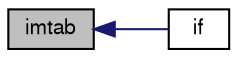 digraph "imtab"
{
  bgcolor="transparent";
  edge [fontname="FreeSans",fontsize="10",labelfontname="FreeSans",labelfontsize="10"];
  node [fontname="FreeSans",fontsize="10",shape=record];
  rankdir="LR";
  Node2840 [label="imtab",height=0.2,width=0.4,color="black", fillcolor="grey75", style="filled", fontcolor="black"];
  Node2840 -> Node2841 [dir="back",color="midnightblue",fontsize="10",style="solid",fontname="FreeSans"];
  Node2841 [label="if",height=0.2,width=0.4,color="black",URL="$a17900.html#a0aa248abe1ff203b5587a751b19fa557"];
}
